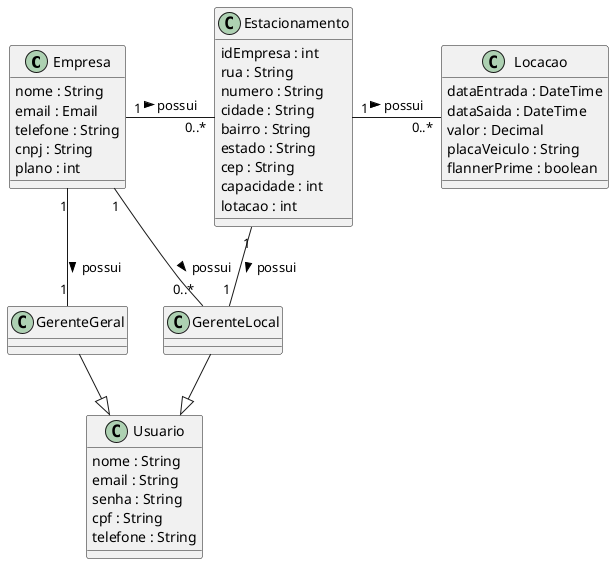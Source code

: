 @startuml "Banco de Dados"

class Empresa{
    nome : String
    email : Email
    telefone : String
    cnpj : String
    plano : int
}

class Estacionamento{
    idEmpresa : int
    rua : String
    numero : String
    cidade : String
    bairro : String
    estado : String
    cep : String
    capacidade : int
    lotacao : int
}

class Locacao{
    dataEntrada : DateTime
    dataSaida : DateTime
    valor : Decimal
    placaVeiculo : String
    flannerPrime : boolean
}

class GerenteGeral
class GerenteLocal

class Usuario{
    nome : String
    email : String
    senha : String
    cpf : String
    telefone : String
}

Empresa "1" -right- "0..*" Estacionamento : possui >
Empresa "1" -- "0..*" GerenteLocal : possui >
Empresa "1" -- "1" GerenteGeral : possui >
Estacionamento "1" -right- "0..*" Locacao : possui >
Estacionamento "1" -- "1" GerenteLocal : possui >
GerenteGeral --|> Usuario
GerenteLocal --|> Usuario

@enduml